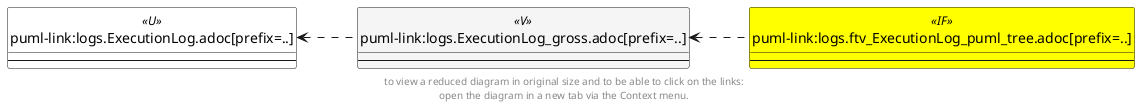 @startuml
left to right direction
'top to bottom direction
hide circle
'avoide "." issues:
set namespaceSeparator none


skinparam class {
  BackgroundColor White
  BackgroundColor<<FN>> Yellow
  BackgroundColor<<FS>> Yellow
  BackgroundColor<<FT>> LightGray
  BackgroundColor<<IF>> Yellow
  BackgroundColor<<IS>> Yellow
  BackgroundColor<<P>> Aqua
  BackgroundColor<<PC>> Aqua
  BackgroundColor<<SN>> Yellow
  BackgroundColor<<SO>> SlateBlue
  BackgroundColor<<TF>> LightGray
  BackgroundColor<<TR>> Tomato
  BackgroundColor<<U>> White
  BackgroundColor<<V>> WhiteSmoke
  BackgroundColor<<X>> Aqua
}


entity "puml-link:logs.ExecutionLog.adoc[prefix=..]" as logs.ExecutionLog << U >> {
  --
}

entity "puml-link:logs.ExecutionLog_gross.adoc[prefix=..]" as logs.ExecutionLog_gross << V >> {
  --
}

entity "puml-link:logs.ftv_ExecutionLog_puml_tree.adoc[prefix=..]" as logs.ftv_ExecutionLog_puml_tree << IF >> {
  --
}

logs.ExecutionLog <.. logs.ExecutionLog_gross
logs.ExecutionLog_gross <.. logs.ftv_ExecutionLog_puml_tree
footer
to view a reduced diagram in original size and to be able to click on the links:
open the diagram in a new tab via the Context menu.
end footer

@enduml

